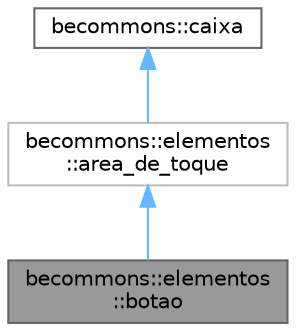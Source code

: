digraph "becommons::elementos::botao"
{
 // LATEX_PDF_SIZE
  bgcolor="transparent";
  edge [fontname=Helvetica,fontsize=10,labelfontname=Helvetica,labelfontsize=10];
  node [fontname=Helvetica,fontsize=10,shape=box,height=0.2,width=0.4];
  Node1 [id="Node000001",label="becommons::elementos\l::botao",height=0.2,width=0.4,color="gray40", fillcolor="grey60", style="filled", fontcolor="black",tooltip=" "];
  Node2 -> Node1 [id="edge1_Node000001_Node000002",dir="back",color="steelblue1",style="solid",tooltip=" "];
  Node2 [id="Node000002",label="becommons::elementos\l::area_de_toque",height=0.2,width=0.4,color="grey75", fillcolor="white", style="filled",URL="$classbecommons_1_1elementos_1_1area__de__toque.html",tooltip=" "];
  Node3 -> Node2 [id="edge2_Node000002_Node000003",dir="back",color="steelblue1",style="solid",tooltip=" "];
  Node3 [id="Node000003",label="becommons::caixa",height=0.2,width=0.4,color="gray40", fillcolor="white", style="filled",URL="$classbecommons_1_1caixa.html",tooltip="funciona como uma div em css"];
}
